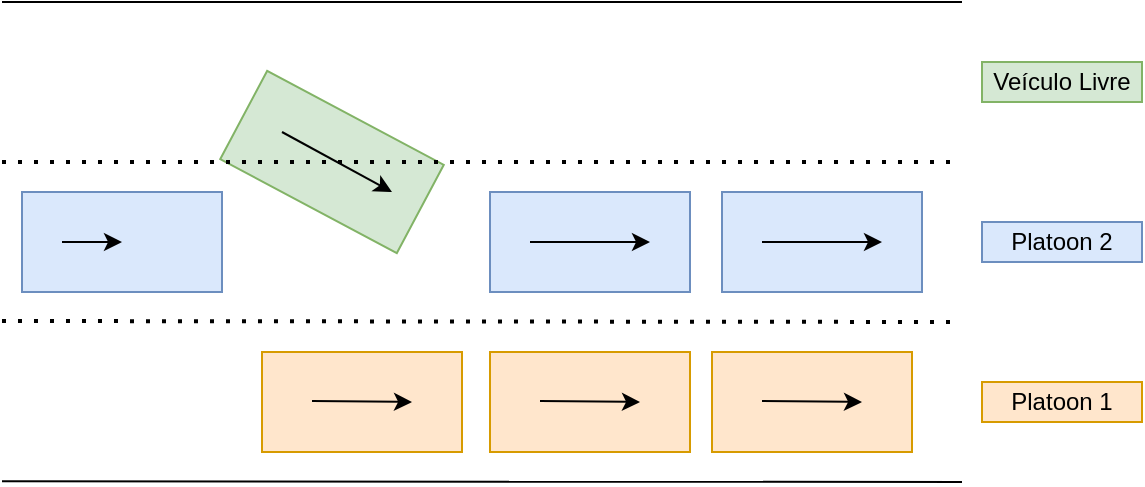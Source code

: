 <mxfile version="14.6.3" type="github">
  <diagram id="ISYvh4CUFm-395WLnggt" name="Page-1">
    <mxGraphModel dx="1038" dy="588" grid="1" gridSize="10" guides="1" tooltips="1" connect="1" arrows="1" fold="1" page="1" pageScale="1" pageWidth="827" pageHeight="1169" math="0" shadow="0">
      <root>
        <mxCell id="0" />
        <mxCell id="1" parent="0" />
        <mxCell id="sqNoF_5NScqEgGkXhuoa-2" value="" style="rounded=0;whiteSpace=wrap;html=1;fillColor=#dae8fc;strokeColor=#6c8ebf;rotation=90;" vertex="1" parent="1">
          <mxGeometry x="155" y="160" width="50" height="100" as="geometry" />
        </mxCell>
        <mxCell id="sqNoF_5NScqEgGkXhuoa-3" value="" style="endArrow=classic;html=1;" edge="1" parent="1">
          <mxGeometry width="50" height="50" relative="1" as="geometry">
            <mxPoint x="150" y="210" as="sourcePoint" />
            <mxPoint x="180" y="210" as="targetPoint" />
            <Array as="points">
              <mxPoint x="165" y="210" />
            </Array>
          </mxGeometry>
        </mxCell>
        <mxCell id="sqNoF_5NScqEgGkXhuoa-4" value="" style="rounded=0;whiteSpace=wrap;html=1;fillColor=#d5e8d4;strokeColor=#82b366;rotation=-62;" vertex="1" parent="1">
          <mxGeometry x="260" y="120" width="50" height="100" as="geometry" />
        </mxCell>
        <mxCell id="sqNoF_5NScqEgGkXhuoa-5" value="Platoon 1" style="text;html=1;strokeColor=#d79b00;fillColor=#ffe6cc;align=center;verticalAlign=middle;whiteSpace=wrap;rounded=0;" vertex="1" parent="1">
          <mxGeometry x="610" y="280" width="80" height="20" as="geometry" />
        </mxCell>
        <mxCell id="sqNoF_5NScqEgGkXhuoa-6" value="Platoon 2" style="text;html=1;strokeColor=#6c8ebf;fillColor=#dae8fc;align=center;verticalAlign=middle;whiteSpace=wrap;rounded=0;" vertex="1" parent="1">
          <mxGeometry x="610" y="200" width="80" height="20" as="geometry" />
        </mxCell>
        <mxCell id="sqNoF_5NScqEgGkXhuoa-7" value="Veículo Livre" style="text;html=1;strokeColor=#82b366;fillColor=#d5e8d4;align=center;verticalAlign=middle;whiteSpace=wrap;rounded=0;" vertex="1" parent="1">
          <mxGeometry x="610" y="120" width="80" height="20" as="geometry" />
        </mxCell>
        <mxCell id="sqNoF_5NScqEgGkXhuoa-8" value="" style="endArrow=none;dashed=1;html=1;dashPattern=1 3;strokeWidth=2;" edge="1" parent="1">
          <mxGeometry width="50" height="50" relative="1" as="geometry">
            <mxPoint x="120" y="170.0" as="sourcePoint" />
            <mxPoint x="600" y="170.0" as="targetPoint" />
          </mxGeometry>
        </mxCell>
        <mxCell id="sqNoF_5NScqEgGkXhuoa-9" value="" style="endArrow=none;dashed=1;html=1;dashPattern=1 3;strokeWidth=2;" edge="1" parent="1">
          <mxGeometry width="50" height="50" relative="1" as="geometry">
            <mxPoint x="120" y="249.5" as="sourcePoint" />
            <mxPoint x="600" y="250" as="targetPoint" />
          </mxGeometry>
        </mxCell>
        <mxCell id="sqNoF_5NScqEgGkXhuoa-10" value="" style="endArrow=none;html=1;" edge="1" parent="1">
          <mxGeometry width="50" height="50" relative="1" as="geometry">
            <mxPoint x="120" y="90.0" as="sourcePoint" />
            <mxPoint x="600" y="90.0" as="targetPoint" />
          </mxGeometry>
        </mxCell>
        <mxCell id="sqNoF_5NScqEgGkXhuoa-11" value="" style="endArrow=none;html=1;" edge="1" parent="1">
          <mxGeometry width="50" height="50" relative="1" as="geometry">
            <mxPoint x="120" y="329.66" as="sourcePoint" />
            <mxPoint x="600" y="330" as="targetPoint" />
          </mxGeometry>
        </mxCell>
        <mxCell id="sqNoF_5NScqEgGkXhuoa-13" value="" style="rounded=0;whiteSpace=wrap;html=1;fillColor=#dae8fc;strokeColor=#6c8ebf;rotation=90;" vertex="1" parent="1">
          <mxGeometry x="389" y="160" width="50" height="100" as="geometry" />
        </mxCell>
        <mxCell id="sqNoF_5NScqEgGkXhuoa-14" value="" style="endArrow=classic;html=1;" edge="1" parent="1">
          <mxGeometry width="50" height="50" relative="1" as="geometry">
            <mxPoint x="384" y="210" as="sourcePoint" />
            <mxPoint x="444" y="210" as="targetPoint" />
            <Array as="points">
              <mxPoint x="399" y="210" />
            </Array>
          </mxGeometry>
        </mxCell>
        <mxCell id="sqNoF_5NScqEgGkXhuoa-15" value="" style="rounded=0;whiteSpace=wrap;html=1;fillColor=#dae8fc;strokeColor=#6c8ebf;rotation=90;" vertex="1" parent="1">
          <mxGeometry x="505" y="160" width="50" height="100" as="geometry" />
        </mxCell>
        <mxCell id="sqNoF_5NScqEgGkXhuoa-16" value="" style="endArrow=classic;html=1;" edge="1" parent="1">
          <mxGeometry width="50" height="50" relative="1" as="geometry">
            <mxPoint x="500" y="210" as="sourcePoint" />
            <mxPoint x="560" y="210" as="targetPoint" />
            <Array as="points">
              <mxPoint x="515" y="210" />
            </Array>
          </mxGeometry>
        </mxCell>
        <mxCell id="sqNoF_5NScqEgGkXhuoa-17" value="" style="rounded=0;whiteSpace=wrap;html=1;fillColor=#ffe6cc;strokeColor=#d79b00;rotation=90;" vertex="1" parent="1">
          <mxGeometry x="275" y="240" width="50" height="100" as="geometry" />
        </mxCell>
        <mxCell id="sqNoF_5NScqEgGkXhuoa-18" value="" style="endArrow=classic;html=1;" edge="1" parent="1">
          <mxGeometry width="50" height="50" relative="1" as="geometry">
            <mxPoint x="275" y="289.5" as="sourcePoint" />
            <mxPoint x="325" y="290" as="targetPoint" />
          </mxGeometry>
        </mxCell>
        <mxCell id="sqNoF_5NScqEgGkXhuoa-19" value="" style="rounded=0;whiteSpace=wrap;html=1;fillColor=#ffe6cc;strokeColor=#d79b00;rotation=90;" vertex="1" parent="1">
          <mxGeometry x="389" y="240" width="50" height="100" as="geometry" />
        </mxCell>
        <mxCell id="sqNoF_5NScqEgGkXhuoa-20" value="" style="endArrow=classic;html=1;" edge="1" parent="1">
          <mxGeometry width="50" height="50" relative="1" as="geometry">
            <mxPoint x="389" y="289.5" as="sourcePoint" />
            <mxPoint x="439" y="290" as="targetPoint" />
          </mxGeometry>
        </mxCell>
        <mxCell id="sqNoF_5NScqEgGkXhuoa-21" value="" style="rounded=0;whiteSpace=wrap;html=1;fillColor=#ffe6cc;strokeColor=#d79b00;rotation=90;" vertex="1" parent="1">
          <mxGeometry x="500" y="240" width="50" height="100" as="geometry" />
        </mxCell>
        <mxCell id="sqNoF_5NScqEgGkXhuoa-22" value="" style="endArrow=classic;html=1;" edge="1" parent="1">
          <mxGeometry width="50" height="50" relative="1" as="geometry">
            <mxPoint x="500" y="289.5" as="sourcePoint" />
            <mxPoint x="550" y="290" as="targetPoint" />
          </mxGeometry>
        </mxCell>
        <mxCell id="sqNoF_5NScqEgGkXhuoa-23" value="" style="endArrow=classic;html=1;" edge="1" parent="1">
          <mxGeometry width="50" height="50" relative="1" as="geometry">
            <mxPoint x="260" y="155" as="sourcePoint" />
            <mxPoint x="315" y="185" as="targetPoint" />
          </mxGeometry>
        </mxCell>
      </root>
    </mxGraphModel>
  </diagram>
</mxfile>
